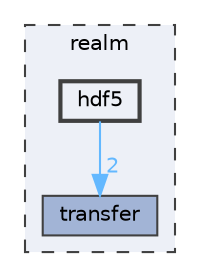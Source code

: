 digraph "/home/runner/work/realm/realm/realm-src/realm/hdf5"
{
 // LATEX_PDF_SIZE
  bgcolor="transparent";
  edge [fontname=Helvetica,fontsize=10,labelfontname=Helvetica,labelfontsize=10];
  node [fontname=Helvetica,fontsize=10,shape=box,height=0.2,width=0.4];
  compound=true
  subgraph clusterdir_76d0aa56d6d0fcf837f4708a961e515b {
    graph [ bgcolor="#edf0f7", pencolor="grey25", label="realm", fontname=Helvetica,fontsize=10 style="filled,dashed", URL="dir_76d0aa56d6d0fcf837f4708a961e515b.html",tooltip=""]
  dir_8b58bba67313ea28a80daa0648a15c11 [label="transfer", fillcolor="#a2b4d6", color="grey25", style="filled", URL="dir_8b58bba67313ea28a80daa0648a15c11.html",tooltip=""];
  dir_9b293c06c29bd9632e9da8ae8f36a3a9 [label="hdf5", fillcolor="#edf0f7", color="grey25", style="filled,bold", URL="dir_9b293c06c29bd9632e9da8ae8f36a3a9.html",tooltip=""];
  }
  dir_9b293c06c29bd9632e9da8ae8f36a3a9->dir_8b58bba67313ea28a80daa0648a15c11 [headlabel="2", labeldistance=1.5 headhref="dir_000006_000016.html" href="dir_000006_000016.html" color="steelblue1" fontcolor="steelblue1"];
}
